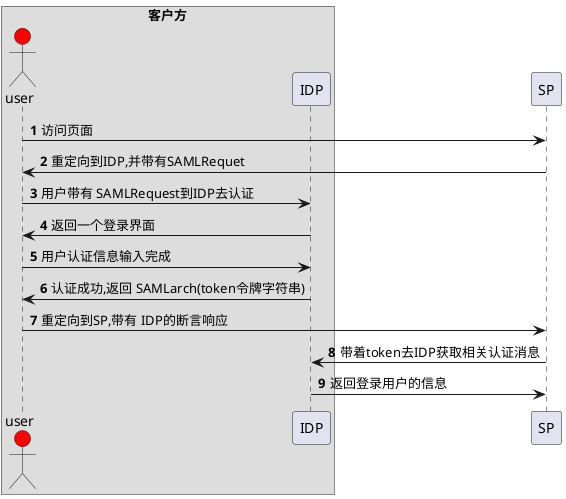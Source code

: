 @startuml SSO
autonumber
box "客户方"
actor  user order 10 #red 
participant IDP order 20
end box
participant SP order 30

    user -> SP:访问页面
    SP -> user: 重定向到IDP,并带有SAMLRequet
    user -> IDP:用户带有 SAMLRequest到IDP去认证
    IDP-> user :返回一个登录界面
    user->IDP:用户认证信息输入完成
    IDP -> user : 认证成功,返回 SAMLarch(token令牌字符串)
    user -> SP:重定向到SP,带有 IDP的断言响应
    SP->IDP:带着token去IDP获取相关认证消息
    IDP->SP:返回登录用户的信息
@enduml